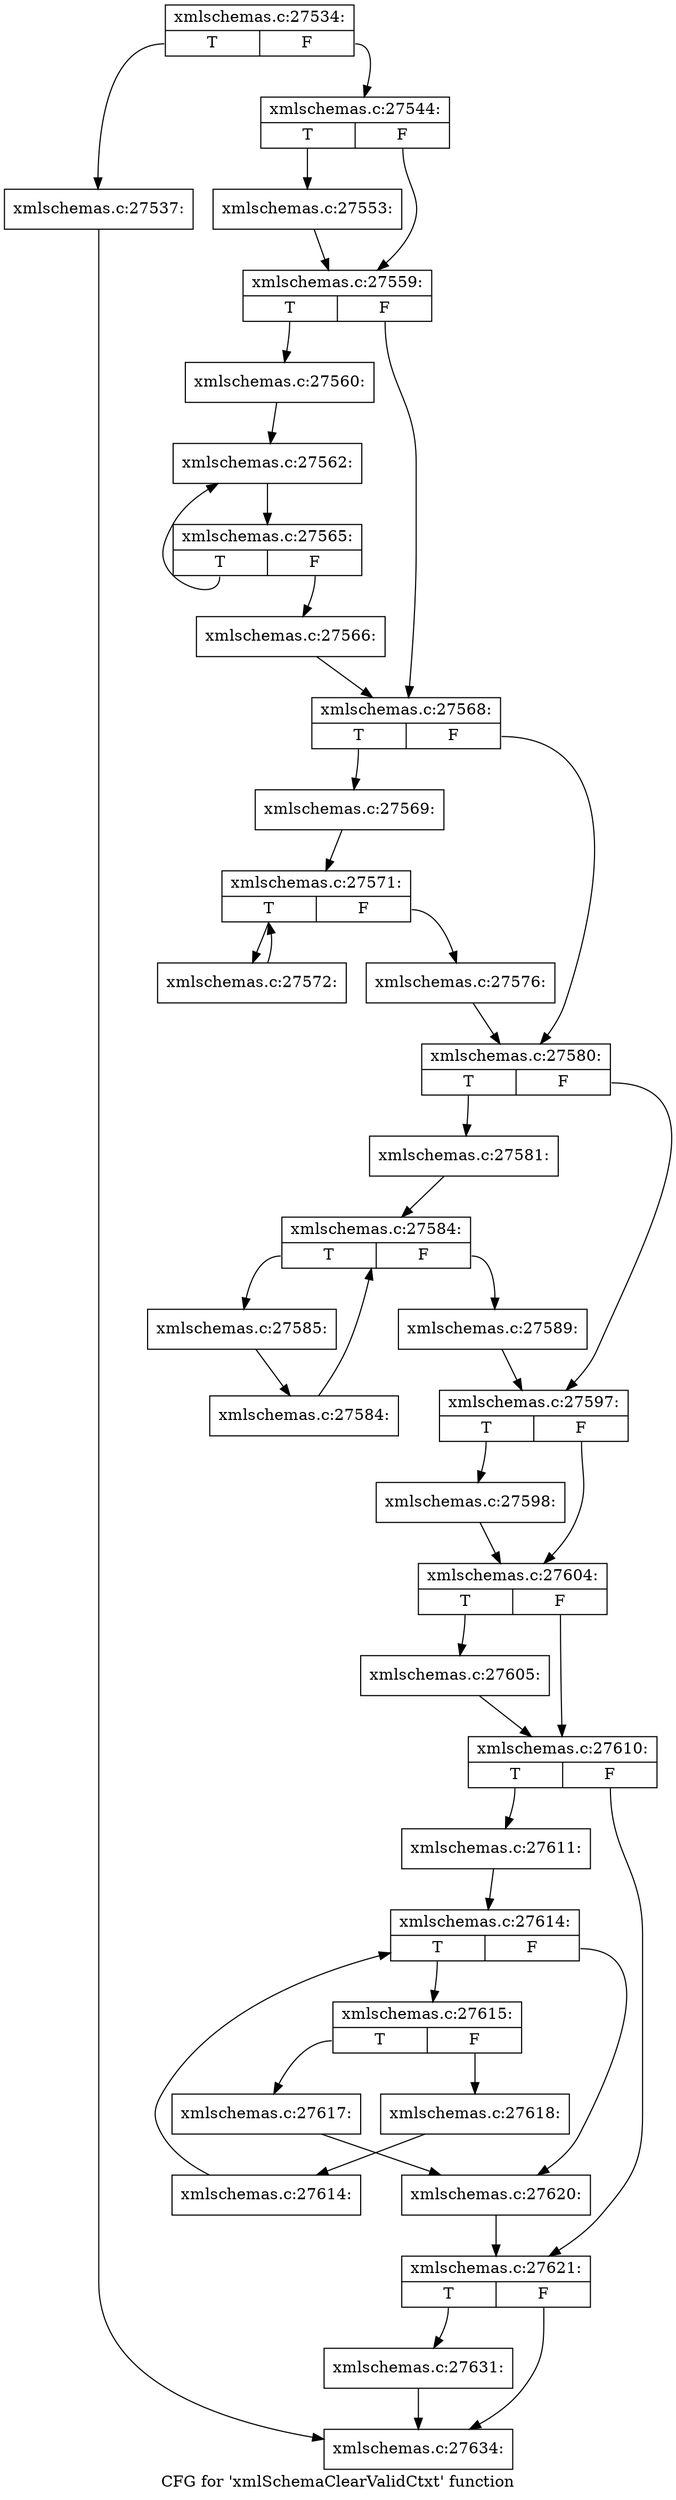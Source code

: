 digraph "CFG for 'xmlSchemaClearValidCtxt' function" {
	label="CFG for 'xmlSchemaClearValidCtxt' function";

	Node0x56fa580 [shape=record,label="{xmlschemas.c:27534:|{<s0>T|<s1>F}}"];
	Node0x56fa580:s0 -> Node0x56fa640;
	Node0x56fa580:s1 -> Node0x56fa690;
	Node0x56fa640 [shape=record,label="{xmlschemas.c:27537:}"];
	Node0x56fa640 -> Node0x5706270;
	Node0x56fa690 [shape=record,label="{xmlschemas.c:27544:|{<s0>T|<s1>F}}"];
	Node0x56fa690:s0 -> Node0x56fb4d0;
	Node0x56fa690:s1 -> Node0x56fb520;
	Node0x56fb4d0 [shape=record,label="{xmlschemas.c:27553:}"];
	Node0x56fb4d0 -> Node0x56fb520;
	Node0x56fb520 [shape=record,label="{xmlschemas.c:27559:|{<s0>T|<s1>F}}"];
	Node0x56fb520:s0 -> Node0x56fbf60;
	Node0x56fb520:s1 -> Node0x56fbfb0;
	Node0x56fbf60 [shape=record,label="{xmlschemas.c:27560:}"];
	Node0x56fbf60 -> Node0x56fcc20;
	Node0x56fcc20 [shape=record,label="{xmlschemas.c:27562:}"];
	Node0x56fcc20 -> Node0x56fcbd0;
	Node0x56fcbd0 [shape=record,label="{xmlschemas.c:27565:|{<s0>T|<s1>F}}"];
	Node0x56fcbd0:s0 -> Node0x56fcc20;
	Node0x56fcbd0:s1 -> Node0x56fcb80;
	Node0x56fcb80 [shape=record,label="{xmlschemas.c:27566:}"];
	Node0x56fcb80 -> Node0x56fbfb0;
	Node0x56fbfb0 [shape=record,label="{xmlschemas.c:27568:|{<s0>T|<s1>F}}"];
	Node0x56fbfb0:s0 -> Node0x56fda60;
	Node0x56fbfb0:s1 -> Node0x56fdab0;
	Node0x56fda60 [shape=record,label="{xmlschemas.c:27569:}"];
	Node0x56fda60 -> Node0x56fe680;
	Node0x56fe680 [shape=record,label="{xmlschemas.c:27571:|{<s0>T|<s1>F}}"];
	Node0x56fe680:s0 -> Node0x56fe980;
	Node0x56fe680:s1 -> Node0x56fe8a0;
	Node0x56fe980 [shape=record,label="{xmlschemas.c:27572:}"];
	Node0x56fe980 -> Node0x56fe680;
	Node0x56fe8a0 [shape=record,label="{xmlschemas.c:27576:}"];
	Node0x56fe8a0 -> Node0x56fdab0;
	Node0x56fdab0 [shape=record,label="{xmlschemas.c:27580:|{<s0>T|<s1>F}}"];
	Node0x56fdab0:s0 -> Node0x56ff720;
	Node0x56fdab0:s1 -> Node0x56ffa50;
	Node0x56ff720 [shape=record,label="{xmlschemas.c:27581:}"];
	Node0x56ff720 -> Node0x57006b0;
	Node0x57006b0 [shape=record,label="{xmlschemas.c:27584:|{<s0>T|<s1>F}}"];
	Node0x57006b0:s0 -> Node0x57008b0;
	Node0x57006b0:s1 -> Node0x5700550;
	Node0x57008b0 [shape=record,label="{xmlschemas.c:27585:}"];
	Node0x57008b0 -> Node0x5700860;
	Node0x5700860 [shape=record,label="{xmlschemas.c:27584:}"];
	Node0x5700860 -> Node0x57006b0;
	Node0x5700550 [shape=record,label="{xmlschemas.c:27589:}"];
	Node0x5700550 -> Node0x56ffa50;
	Node0x56ffa50 [shape=record,label="{xmlschemas.c:27597:|{<s0>T|<s1>F}}"];
	Node0x56ffa50:s0 -> Node0x57023f0;
	Node0x56ffa50:s1 -> Node0x5702440;
	Node0x57023f0 [shape=record,label="{xmlschemas.c:27598:}"];
	Node0x57023f0 -> Node0x5702440;
	Node0x5702440 [shape=record,label="{xmlschemas.c:27604:|{<s0>T|<s1>F}}"];
	Node0x5702440:s0 -> Node0x5702e00;
	Node0x5702440:s1 -> Node0x5702e50;
	Node0x5702e00 [shape=record,label="{xmlschemas.c:27605:}"];
	Node0x5702e00 -> Node0x5702e50;
	Node0x5702e50 [shape=record,label="{xmlschemas.c:27610:|{<s0>T|<s1>F}}"];
	Node0x5702e50:s0 -> Node0x57034a0;
	Node0x5702e50:s1 -> Node0x57034f0;
	Node0x57034a0 [shape=record,label="{xmlschemas.c:27611:}"];
	Node0x57034a0 -> Node0x5704030;
	Node0x5704030 [shape=record,label="{xmlschemas.c:27614:|{<s0>T|<s1>F}}"];
	Node0x5704030:s0 -> Node0x5704230;
	Node0x5704030:s1 -> Node0x5703ed0;
	Node0x5704230 [shape=record,label="{xmlschemas.c:27615:|{<s0>T|<s1>F}}"];
	Node0x5704230:s0 -> Node0x5704a20;
	Node0x5704230:s1 -> Node0x5704a70;
	Node0x5704a20 [shape=record,label="{xmlschemas.c:27617:}"];
	Node0x5704a20 -> Node0x5703ed0;
	Node0x5704a70 [shape=record,label="{xmlschemas.c:27618:}"];
	Node0x5704a70 -> Node0x57041e0;
	Node0x57041e0 [shape=record,label="{xmlschemas.c:27614:}"];
	Node0x57041e0 -> Node0x5704030;
	Node0x5703ed0 [shape=record,label="{xmlschemas.c:27620:}"];
	Node0x5703ed0 -> Node0x57034f0;
	Node0x57034f0 [shape=record,label="{xmlschemas.c:27621:|{<s0>T|<s1>F}}"];
	Node0x57034f0:s0 -> Node0x5706220;
	Node0x57034f0:s1 -> Node0x5706270;
	Node0x5706220 [shape=record,label="{xmlschemas.c:27631:}"];
	Node0x5706220 -> Node0x5706270;
	Node0x5706270 [shape=record,label="{xmlschemas.c:27634:}"];
}
